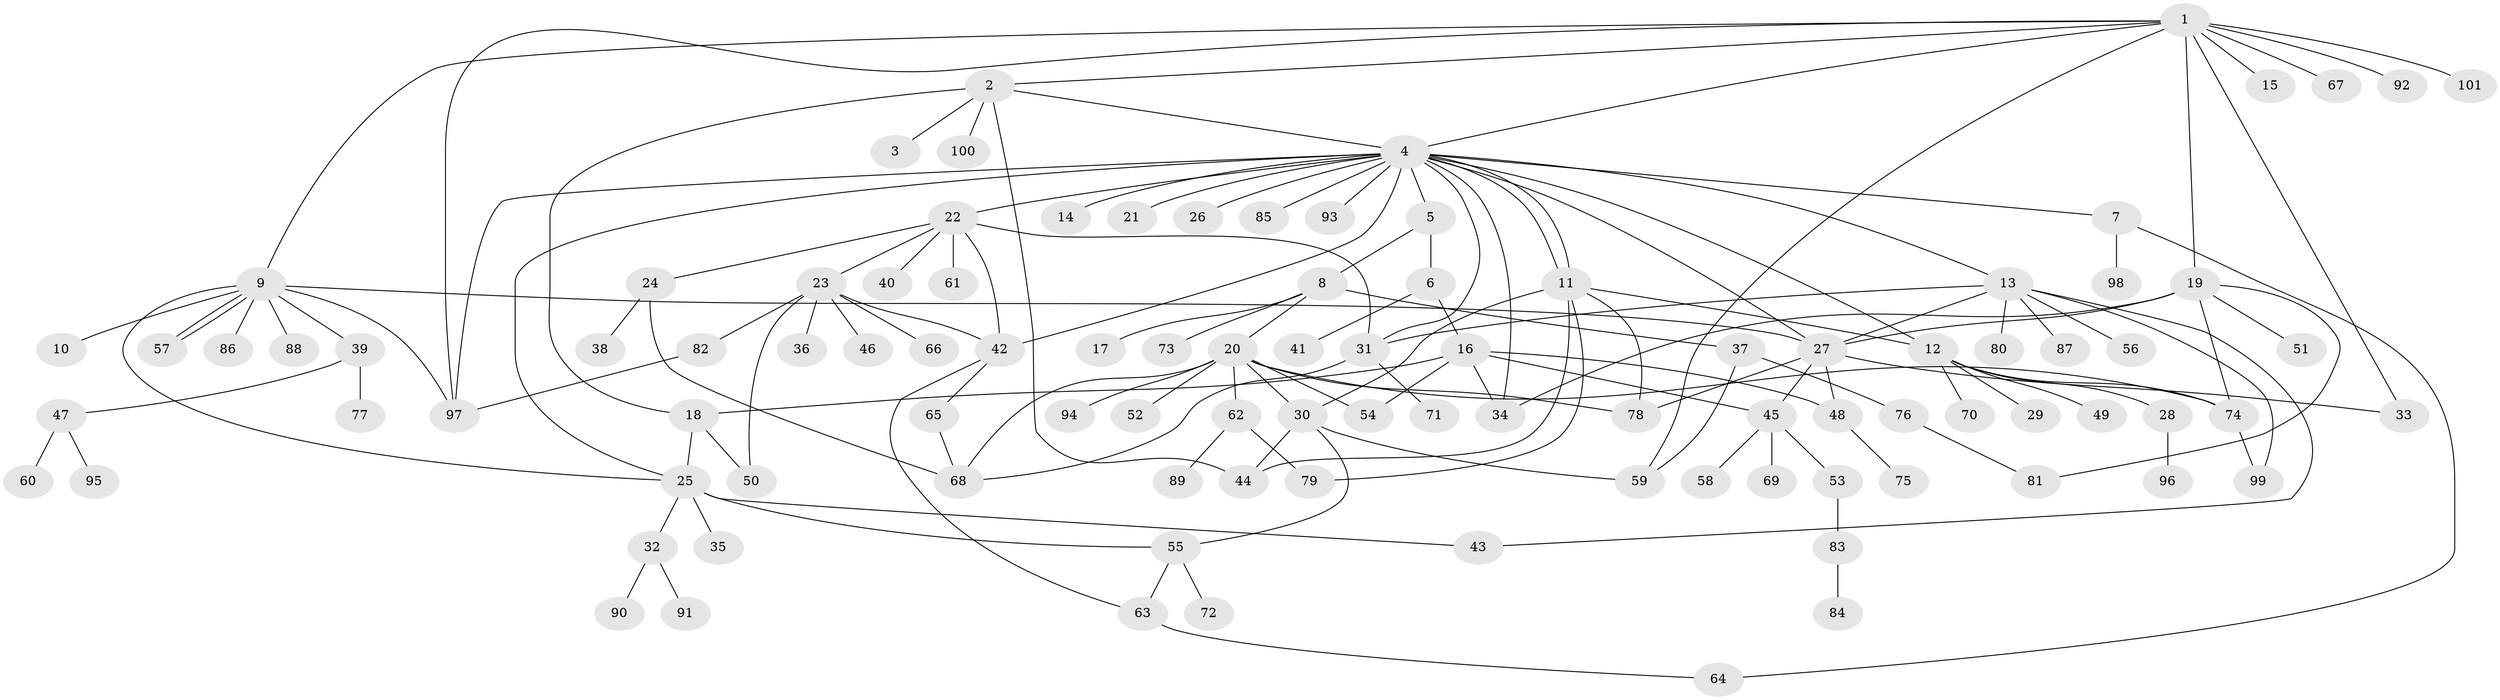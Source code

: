 // Generated by graph-tools (version 1.1) at 2025/14/03/09/25 04:14:40]
// undirected, 101 vertices, 143 edges
graph export_dot {
graph [start="1"]
  node [color=gray90,style=filled];
  1;
  2;
  3;
  4;
  5;
  6;
  7;
  8;
  9;
  10;
  11;
  12;
  13;
  14;
  15;
  16;
  17;
  18;
  19;
  20;
  21;
  22;
  23;
  24;
  25;
  26;
  27;
  28;
  29;
  30;
  31;
  32;
  33;
  34;
  35;
  36;
  37;
  38;
  39;
  40;
  41;
  42;
  43;
  44;
  45;
  46;
  47;
  48;
  49;
  50;
  51;
  52;
  53;
  54;
  55;
  56;
  57;
  58;
  59;
  60;
  61;
  62;
  63;
  64;
  65;
  66;
  67;
  68;
  69;
  70;
  71;
  72;
  73;
  74;
  75;
  76;
  77;
  78;
  79;
  80;
  81;
  82;
  83;
  84;
  85;
  86;
  87;
  88;
  89;
  90;
  91;
  92;
  93;
  94;
  95;
  96;
  97;
  98;
  99;
  100;
  101;
  1 -- 2;
  1 -- 4;
  1 -- 9;
  1 -- 15;
  1 -- 19;
  1 -- 33;
  1 -- 59;
  1 -- 67;
  1 -- 92;
  1 -- 97;
  1 -- 101;
  2 -- 3;
  2 -- 4;
  2 -- 18;
  2 -- 44;
  2 -- 100;
  4 -- 5;
  4 -- 7;
  4 -- 11;
  4 -- 11;
  4 -- 12;
  4 -- 13;
  4 -- 14;
  4 -- 21;
  4 -- 22;
  4 -- 25;
  4 -- 26;
  4 -- 27;
  4 -- 31;
  4 -- 34;
  4 -- 42;
  4 -- 85;
  4 -- 93;
  4 -- 97;
  5 -- 6;
  5 -- 8;
  6 -- 16;
  6 -- 41;
  7 -- 64;
  7 -- 98;
  8 -- 17;
  8 -- 20;
  8 -- 37;
  8 -- 73;
  9 -- 10;
  9 -- 25;
  9 -- 27;
  9 -- 39;
  9 -- 57;
  9 -- 57;
  9 -- 86;
  9 -- 88;
  9 -- 97;
  11 -- 12;
  11 -- 30;
  11 -- 44;
  11 -- 78;
  11 -- 79;
  12 -- 28;
  12 -- 29;
  12 -- 49;
  12 -- 70;
  12 -- 74;
  13 -- 27;
  13 -- 31;
  13 -- 43;
  13 -- 56;
  13 -- 80;
  13 -- 87;
  13 -- 99;
  16 -- 18;
  16 -- 34;
  16 -- 45;
  16 -- 48;
  16 -- 54;
  18 -- 25;
  18 -- 50;
  19 -- 27;
  19 -- 34;
  19 -- 51;
  19 -- 74;
  19 -- 81;
  20 -- 30;
  20 -- 52;
  20 -- 54;
  20 -- 62;
  20 -- 68;
  20 -- 74;
  20 -- 78;
  20 -- 94;
  22 -- 23;
  22 -- 24;
  22 -- 31;
  22 -- 40;
  22 -- 42;
  22 -- 61;
  23 -- 36;
  23 -- 42;
  23 -- 46;
  23 -- 50;
  23 -- 66;
  23 -- 82;
  24 -- 38;
  24 -- 68;
  25 -- 32;
  25 -- 35;
  25 -- 43;
  25 -- 55;
  27 -- 33;
  27 -- 45;
  27 -- 48;
  27 -- 78;
  28 -- 96;
  30 -- 44;
  30 -- 55;
  30 -- 59;
  31 -- 68;
  31 -- 71;
  32 -- 90;
  32 -- 91;
  37 -- 59;
  37 -- 76;
  39 -- 47;
  39 -- 77;
  42 -- 63;
  42 -- 65;
  45 -- 53;
  45 -- 58;
  45 -- 69;
  47 -- 60;
  47 -- 95;
  48 -- 75;
  53 -- 83;
  55 -- 63;
  55 -- 72;
  62 -- 79;
  62 -- 89;
  63 -- 64;
  65 -- 68;
  74 -- 99;
  76 -- 81;
  82 -- 97;
  83 -- 84;
}
